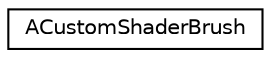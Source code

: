 digraph "Graphical Class Hierarchy"
{
 // LATEX_PDF_SIZE
  edge [fontname="Helvetica",fontsize="10",labelfontname="Helvetica",labelfontsize="10"];
  node [fontname="Helvetica",fontsize="10",shape=record];
  rankdir="LR";
  Node0 [label="ACustomShaderBrush",height=0.2,width=0.4,color="black", fillcolor="white", style="filled",URL="$structACustomShaderBrush.html",tooltip=" "];
}
